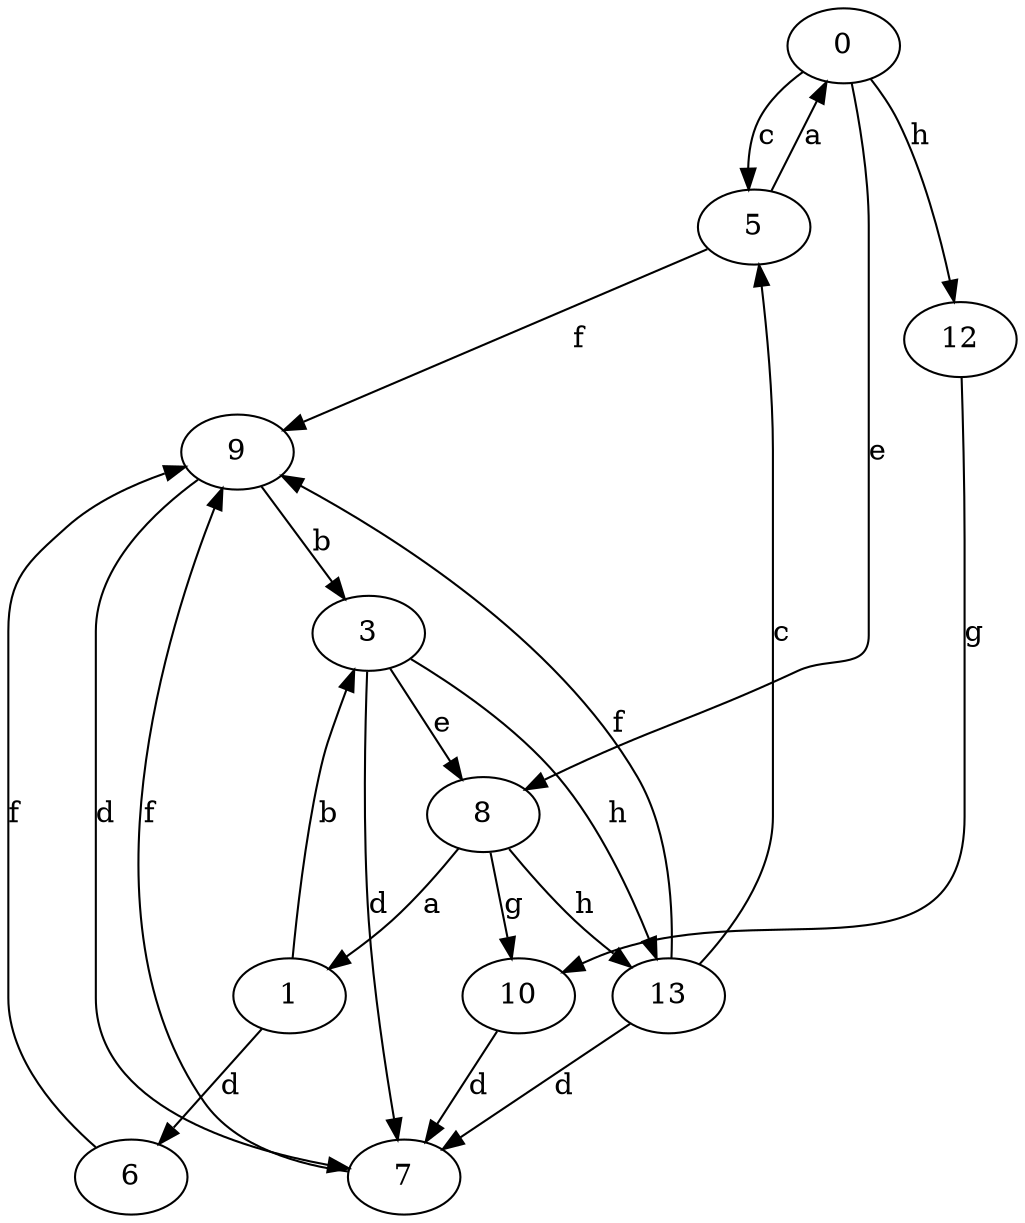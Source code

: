 strict digraph  {
0;
1;
3;
5;
6;
7;
8;
9;
10;
12;
13;
0 -> 5  [label=c];
0 -> 8  [label=e];
0 -> 12  [label=h];
1 -> 3  [label=b];
1 -> 6  [label=d];
3 -> 7  [label=d];
3 -> 8  [label=e];
3 -> 13  [label=h];
5 -> 0  [label=a];
5 -> 9  [label=f];
6 -> 9  [label=f];
7 -> 9  [label=f];
8 -> 1  [label=a];
8 -> 10  [label=g];
8 -> 13  [label=h];
9 -> 3  [label=b];
9 -> 7  [label=d];
10 -> 7  [label=d];
12 -> 10  [label=g];
13 -> 5  [label=c];
13 -> 7  [label=d];
13 -> 9  [label=f];
}
